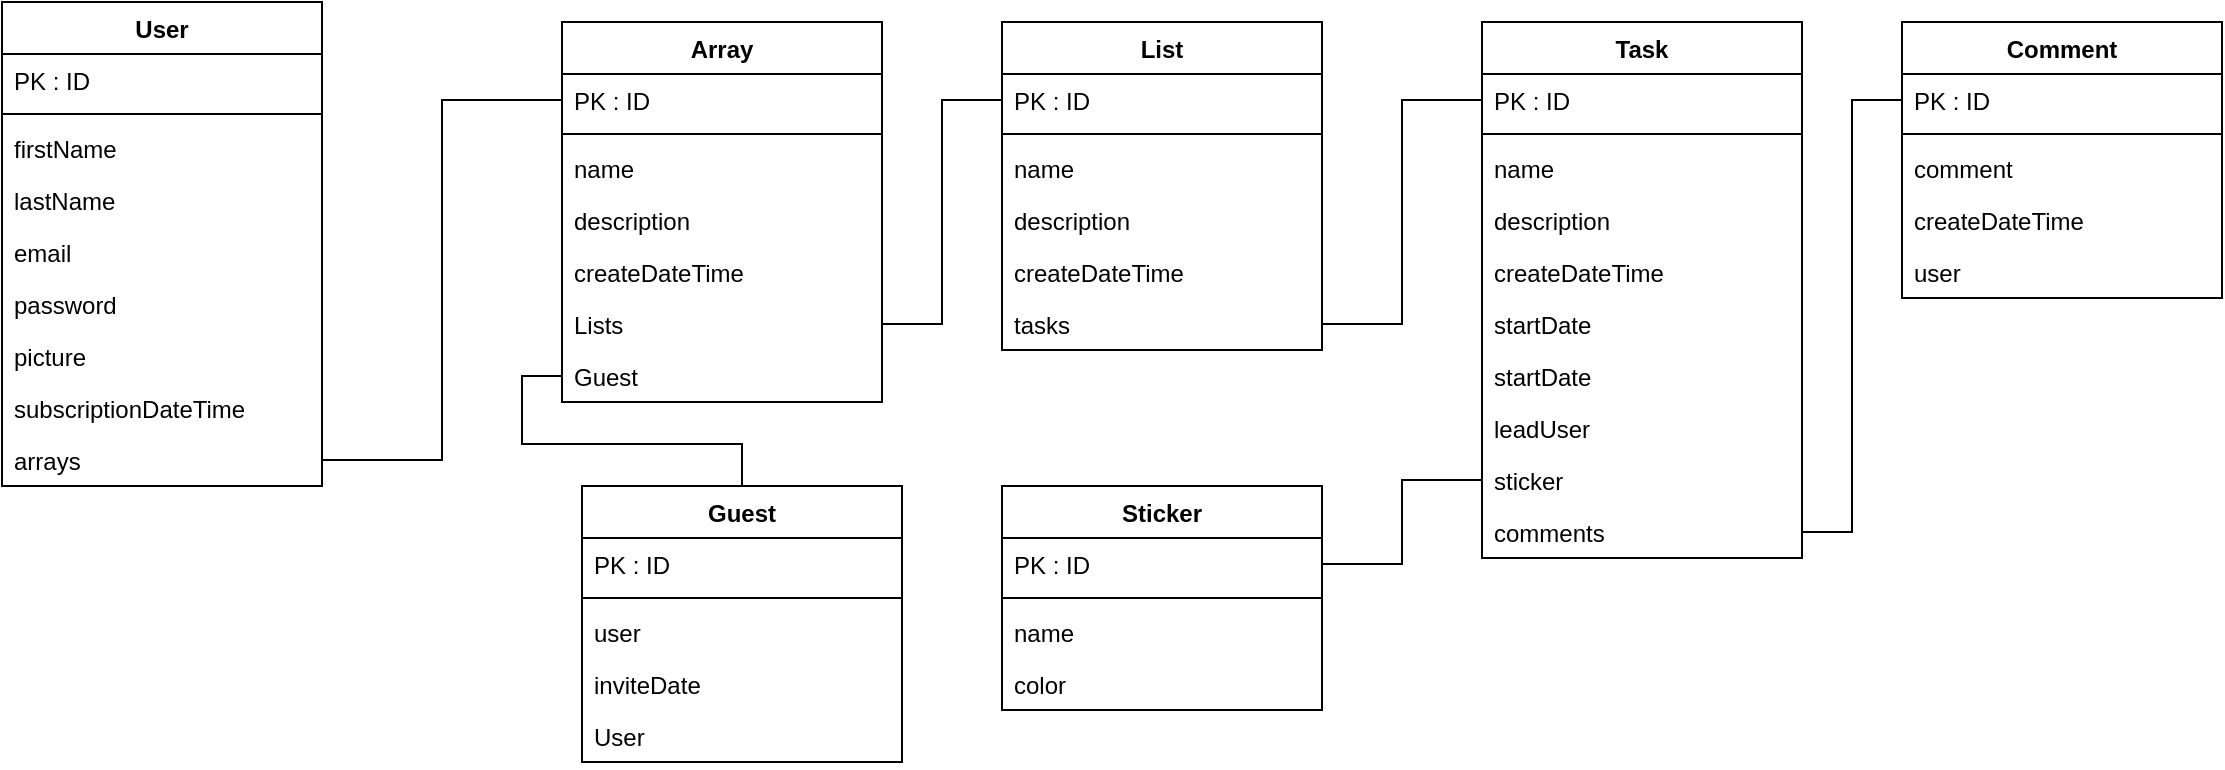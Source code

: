 <mxfile version="14.2.4" type="github">
  <diagram id="HDbMhDB7XsGi5WWxnpXI" name="Page-1">
    <mxGraphModel dx="1490" dy="613" grid="1" gridSize="10" guides="1" tooltips="1" connect="1" arrows="1" fold="1" page="1" pageScale="1" pageWidth="827" pageHeight="1169" math="0" shadow="0">
      <root>
        <mxCell id="0" />
        <mxCell id="1" parent="0" />
        <mxCell id="4TvPpoLYzu6q3lhIc_QF-1" value="Array" style="swimlane;fontStyle=1;align=center;verticalAlign=top;childLayout=stackLayout;horizontal=1;startSize=26;horizontalStack=0;resizeParent=1;resizeParentMax=0;resizeLast=0;collapsible=1;marginBottom=0;" parent="1" vertex="1">
          <mxGeometry x="320" y="120" width="160" height="190" as="geometry" />
        </mxCell>
        <mxCell id="4TvPpoLYzu6q3lhIc_QF-2" value="PK : ID" style="text;strokeColor=none;fillColor=none;align=left;verticalAlign=top;spacingLeft=4;spacingRight=4;overflow=hidden;rotatable=0;points=[[0,0.5],[1,0.5]];portConstraint=eastwest;" parent="4TvPpoLYzu6q3lhIc_QF-1" vertex="1">
          <mxGeometry y="26" width="160" height="26" as="geometry" />
        </mxCell>
        <mxCell id="4TvPpoLYzu6q3lhIc_QF-3" value="" style="line;strokeWidth=1;fillColor=none;align=left;verticalAlign=middle;spacingTop=-1;spacingLeft=3;spacingRight=3;rotatable=0;labelPosition=right;points=[];portConstraint=eastwest;" parent="4TvPpoLYzu6q3lhIc_QF-1" vertex="1">
          <mxGeometry y="52" width="160" height="8" as="geometry" />
        </mxCell>
        <mxCell id="4TvPpoLYzu6q3lhIc_QF-22" value="name&#xa;" style="text;strokeColor=none;fillColor=none;align=left;verticalAlign=top;spacingLeft=4;spacingRight=4;overflow=hidden;rotatable=0;points=[[0,0.5],[1,0.5]];portConstraint=eastwest;" parent="4TvPpoLYzu6q3lhIc_QF-1" vertex="1">
          <mxGeometry y="60" width="160" height="26" as="geometry" />
        </mxCell>
        <mxCell id="4TvPpoLYzu6q3lhIc_QF-23" value="description&#xa;" style="text;strokeColor=none;fillColor=none;align=left;verticalAlign=top;spacingLeft=4;spacingRight=4;overflow=hidden;rotatable=0;points=[[0,0.5],[1,0.5]];portConstraint=eastwest;" parent="4TvPpoLYzu6q3lhIc_QF-1" vertex="1">
          <mxGeometry y="86" width="160" height="26" as="geometry" />
        </mxCell>
        <mxCell id="4TvPpoLYzu6q3lhIc_QF-21" value="createDateTime&#xa;" style="text;strokeColor=none;fillColor=none;align=left;verticalAlign=top;spacingLeft=4;spacingRight=4;overflow=hidden;rotatable=0;points=[[0,0.5],[1,0.5]];portConstraint=eastwest;" parent="4TvPpoLYzu6q3lhIc_QF-1" vertex="1">
          <mxGeometry y="112" width="160" height="26" as="geometry" />
        </mxCell>
        <mxCell id="VicLam8vCwVhrmRGH8Kk-8" value="Lists" style="text;strokeColor=none;fillColor=none;align=left;verticalAlign=top;spacingLeft=4;spacingRight=4;overflow=hidden;rotatable=0;points=[[0,0.5],[1,0.5]];portConstraint=eastwest;" vertex="1" parent="4TvPpoLYzu6q3lhIc_QF-1">
          <mxGeometry y="138" width="160" height="26" as="geometry" />
        </mxCell>
        <mxCell id="4TvPpoLYzu6q3lhIc_QF-4" value="Guest" style="text;strokeColor=none;fillColor=none;align=left;verticalAlign=top;spacingLeft=4;spacingRight=4;overflow=hidden;rotatable=0;points=[[0,0.5],[1,0.5]];portConstraint=eastwest;" parent="4TvPpoLYzu6q3lhIc_QF-1" vertex="1">
          <mxGeometry y="164" width="160" height="26" as="geometry" />
        </mxCell>
        <mxCell id="4TvPpoLYzu6q3lhIc_QF-5" value="User" style="swimlane;fontStyle=1;align=center;verticalAlign=top;childLayout=stackLayout;horizontal=1;startSize=26;horizontalStack=0;resizeParent=1;resizeParentMax=0;resizeLast=0;collapsible=1;marginBottom=0;" parent="1" vertex="1">
          <mxGeometry x="40" y="110" width="160" height="242" as="geometry" />
        </mxCell>
        <mxCell id="4TvPpoLYzu6q3lhIc_QF-6" value="PK : ID" style="text;strokeColor=none;fillColor=none;align=left;verticalAlign=top;spacingLeft=4;spacingRight=4;overflow=hidden;rotatable=0;points=[[0,0.5],[1,0.5]];portConstraint=eastwest;" parent="4TvPpoLYzu6q3lhIc_QF-5" vertex="1">
          <mxGeometry y="26" width="160" height="26" as="geometry" />
        </mxCell>
        <mxCell id="4TvPpoLYzu6q3lhIc_QF-7" value="" style="line;strokeWidth=1;fillColor=none;align=left;verticalAlign=middle;spacingTop=-1;spacingLeft=3;spacingRight=3;rotatable=0;labelPosition=right;points=[];portConstraint=eastwest;" parent="4TvPpoLYzu6q3lhIc_QF-5" vertex="1">
          <mxGeometry y="52" width="160" height="8" as="geometry" />
        </mxCell>
        <mxCell id="4TvPpoLYzu6q3lhIc_QF-10" value="firstName" style="text;strokeColor=none;fillColor=none;align=left;verticalAlign=top;spacingLeft=4;spacingRight=4;overflow=hidden;rotatable=0;points=[[0,0.5],[1,0.5]];portConstraint=eastwest;" parent="4TvPpoLYzu6q3lhIc_QF-5" vertex="1">
          <mxGeometry y="60" width="160" height="26" as="geometry" />
        </mxCell>
        <mxCell id="4TvPpoLYzu6q3lhIc_QF-11" value="lastName&#xa;" style="text;strokeColor=none;fillColor=none;align=left;verticalAlign=top;spacingLeft=4;spacingRight=4;overflow=hidden;rotatable=0;points=[[0,0.5],[1,0.5]];portConstraint=eastwest;" parent="4TvPpoLYzu6q3lhIc_QF-5" vertex="1">
          <mxGeometry y="86" width="160" height="26" as="geometry" />
        </mxCell>
        <mxCell id="4TvPpoLYzu6q3lhIc_QF-12" value="email&#xa;" style="text;strokeColor=none;fillColor=none;align=left;verticalAlign=top;spacingLeft=4;spacingRight=4;overflow=hidden;rotatable=0;points=[[0,0.5],[1,0.5]];portConstraint=eastwest;" parent="4TvPpoLYzu6q3lhIc_QF-5" vertex="1">
          <mxGeometry y="112" width="160" height="26" as="geometry" />
        </mxCell>
        <mxCell id="4TvPpoLYzu6q3lhIc_QF-15" value="password&#xa;&#xa;" style="text;strokeColor=none;fillColor=none;align=left;verticalAlign=top;spacingLeft=4;spacingRight=4;overflow=hidden;rotatable=0;points=[[0,0.5],[1,0.5]];portConstraint=eastwest;" parent="4TvPpoLYzu6q3lhIc_QF-5" vertex="1">
          <mxGeometry y="138" width="160" height="26" as="geometry" />
        </mxCell>
        <mxCell id="4TvPpoLYzu6q3lhIc_QF-24" value="picture&#xa;" style="text;strokeColor=none;fillColor=none;align=left;verticalAlign=top;spacingLeft=4;spacingRight=4;overflow=hidden;rotatable=0;points=[[0,0.5],[1,0.5]];portConstraint=eastwest;" parent="4TvPpoLYzu6q3lhIc_QF-5" vertex="1">
          <mxGeometry y="164" width="160" height="26" as="geometry" />
        </mxCell>
        <mxCell id="4TvPpoLYzu6q3lhIc_QF-13" value="subscriptionDateTime&#xa;&#xa;" style="text;strokeColor=none;fillColor=none;align=left;verticalAlign=top;spacingLeft=4;spacingRight=4;overflow=hidden;rotatable=0;points=[[0,0.5],[1,0.5]];portConstraint=eastwest;" parent="4TvPpoLYzu6q3lhIc_QF-5" vertex="1">
          <mxGeometry y="190" width="160" height="26" as="geometry" />
        </mxCell>
        <mxCell id="4TvPpoLYzu6q3lhIc_QF-8" value="arrays" style="text;strokeColor=none;fillColor=none;align=left;verticalAlign=top;spacingLeft=4;spacingRight=4;overflow=hidden;rotatable=0;points=[[0,0.5],[1,0.5]];portConstraint=eastwest;" parent="4TvPpoLYzu6q3lhIc_QF-5" vertex="1">
          <mxGeometry y="216" width="160" height="26" as="geometry" />
        </mxCell>
        <mxCell id="4TvPpoLYzu6q3lhIc_QF-25" value="List" style="swimlane;fontStyle=1;align=center;verticalAlign=top;childLayout=stackLayout;horizontal=1;startSize=26;horizontalStack=0;resizeParent=1;resizeParentMax=0;resizeLast=0;collapsible=1;marginBottom=0;" parent="1" vertex="1">
          <mxGeometry x="540" y="120" width="160" height="164" as="geometry" />
        </mxCell>
        <mxCell id="4TvPpoLYzu6q3lhIc_QF-26" value="PK : ID" style="text;strokeColor=none;fillColor=none;align=left;verticalAlign=top;spacingLeft=4;spacingRight=4;overflow=hidden;rotatable=0;points=[[0,0.5],[1,0.5]];portConstraint=eastwest;" parent="4TvPpoLYzu6q3lhIc_QF-25" vertex="1">
          <mxGeometry y="26" width="160" height="26" as="geometry" />
        </mxCell>
        <mxCell id="4TvPpoLYzu6q3lhIc_QF-27" value="" style="line;strokeWidth=1;fillColor=none;align=left;verticalAlign=middle;spacingTop=-1;spacingLeft=3;spacingRight=3;rotatable=0;labelPosition=right;points=[];portConstraint=eastwest;" parent="4TvPpoLYzu6q3lhIc_QF-25" vertex="1">
          <mxGeometry y="52" width="160" height="8" as="geometry" />
        </mxCell>
        <mxCell id="4TvPpoLYzu6q3lhIc_QF-28" value="name&#xa;" style="text;strokeColor=none;fillColor=none;align=left;verticalAlign=top;spacingLeft=4;spacingRight=4;overflow=hidden;rotatable=0;points=[[0,0.5],[1,0.5]];portConstraint=eastwest;" parent="4TvPpoLYzu6q3lhIc_QF-25" vertex="1">
          <mxGeometry y="60" width="160" height="26" as="geometry" />
        </mxCell>
        <mxCell id="4TvPpoLYzu6q3lhIc_QF-29" value="description&#xa;" style="text;strokeColor=none;fillColor=none;align=left;verticalAlign=top;spacingLeft=4;spacingRight=4;overflow=hidden;rotatable=0;points=[[0,0.5],[1,0.5]];portConstraint=eastwest;" parent="4TvPpoLYzu6q3lhIc_QF-25" vertex="1">
          <mxGeometry y="86" width="160" height="26" as="geometry" />
        </mxCell>
        <mxCell id="4TvPpoLYzu6q3lhIc_QF-30" value="createDateTime&#xa;" style="text;strokeColor=none;fillColor=none;align=left;verticalAlign=top;spacingLeft=4;spacingRight=4;overflow=hidden;rotatable=0;points=[[0,0.5],[1,0.5]];portConstraint=eastwest;" parent="4TvPpoLYzu6q3lhIc_QF-25" vertex="1">
          <mxGeometry y="112" width="160" height="26" as="geometry" />
        </mxCell>
        <mxCell id="4TvPpoLYzu6q3lhIc_QF-31" value="tasks&#xa;" style="text;strokeColor=none;fillColor=none;align=left;verticalAlign=top;spacingLeft=4;spacingRight=4;overflow=hidden;rotatable=0;points=[[0,0.5],[1,0.5]];portConstraint=eastwest;" parent="4TvPpoLYzu6q3lhIc_QF-25" vertex="1">
          <mxGeometry y="138" width="160" height="26" as="geometry" />
        </mxCell>
        <mxCell id="4TvPpoLYzu6q3lhIc_QF-33" value="Task" style="swimlane;fontStyle=1;align=center;verticalAlign=top;childLayout=stackLayout;horizontal=1;startSize=26;horizontalStack=0;resizeParent=1;resizeParentMax=0;resizeLast=0;collapsible=1;marginBottom=0;" parent="1" vertex="1">
          <mxGeometry x="780" y="120" width="160" height="268" as="geometry" />
        </mxCell>
        <mxCell id="4TvPpoLYzu6q3lhIc_QF-34" value="PK : ID" style="text;strokeColor=none;fillColor=none;align=left;verticalAlign=top;spacingLeft=4;spacingRight=4;overflow=hidden;rotatable=0;points=[[0,0.5],[1,0.5]];portConstraint=eastwest;" parent="4TvPpoLYzu6q3lhIc_QF-33" vertex="1">
          <mxGeometry y="26" width="160" height="26" as="geometry" />
        </mxCell>
        <mxCell id="4TvPpoLYzu6q3lhIc_QF-35" value="" style="line;strokeWidth=1;fillColor=none;align=left;verticalAlign=middle;spacingTop=-1;spacingLeft=3;spacingRight=3;rotatable=0;labelPosition=right;points=[];portConstraint=eastwest;" parent="4TvPpoLYzu6q3lhIc_QF-33" vertex="1">
          <mxGeometry y="52" width="160" height="8" as="geometry" />
        </mxCell>
        <mxCell id="4TvPpoLYzu6q3lhIc_QF-36" value="name&#xa;" style="text;strokeColor=none;fillColor=none;align=left;verticalAlign=top;spacingLeft=4;spacingRight=4;overflow=hidden;rotatable=0;points=[[0,0.5],[1,0.5]];portConstraint=eastwest;" parent="4TvPpoLYzu6q3lhIc_QF-33" vertex="1">
          <mxGeometry y="60" width="160" height="26" as="geometry" />
        </mxCell>
        <mxCell id="4TvPpoLYzu6q3lhIc_QF-37" value="description&#xa;" style="text;strokeColor=none;fillColor=none;align=left;verticalAlign=top;spacingLeft=4;spacingRight=4;overflow=hidden;rotatable=0;points=[[0,0.5],[1,0.5]];portConstraint=eastwest;" parent="4TvPpoLYzu6q3lhIc_QF-33" vertex="1">
          <mxGeometry y="86" width="160" height="26" as="geometry" />
        </mxCell>
        <mxCell id="VicLam8vCwVhrmRGH8Kk-11" value="createDateTime&#xa;" style="text;strokeColor=none;fillColor=none;align=left;verticalAlign=top;spacingLeft=4;spacingRight=4;overflow=hidden;rotatable=0;points=[[0,0.5],[1,0.5]];portConstraint=eastwest;" vertex="1" parent="4TvPpoLYzu6q3lhIc_QF-33">
          <mxGeometry y="112" width="160" height="26" as="geometry" />
        </mxCell>
        <mxCell id="VicLam8vCwVhrmRGH8Kk-13" value="startDate" style="text;strokeColor=none;fillColor=none;align=left;verticalAlign=top;spacingLeft=4;spacingRight=4;overflow=hidden;rotatable=0;points=[[0,0.5],[1,0.5]];portConstraint=eastwest;" vertex="1" parent="4TvPpoLYzu6q3lhIc_QF-33">
          <mxGeometry y="138" width="160" height="26" as="geometry" />
        </mxCell>
        <mxCell id="VicLam8vCwVhrmRGH8Kk-12" value="startDate" style="text;strokeColor=none;fillColor=none;align=left;verticalAlign=top;spacingLeft=4;spacingRight=4;overflow=hidden;rotatable=0;points=[[0,0.5],[1,0.5]];portConstraint=eastwest;" vertex="1" parent="4TvPpoLYzu6q3lhIc_QF-33">
          <mxGeometry y="164" width="160" height="26" as="geometry" />
        </mxCell>
        <mxCell id="VicLam8vCwVhrmRGH8Kk-14" value="leadUser" style="text;strokeColor=none;fillColor=none;align=left;verticalAlign=top;spacingLeft=4;spacingRight=4;overflow=hidden;rotatable=0;points=[[0,0.5],[1,0.5]];portConstraint=eastwest;" vertex="1" parent="4TvPpoLYzu6q3lhIc_QF-33">
          <mxGeometry y="190" width="160" height="26" as="geometry" />
        </mxCell>
        <mxCell id="4TvPpoLYzu6q3lhIc_QF-38" value="sticker" style="text;strokeColor=none;fillColor=none;align=left;verticalAlign=top;spacingLeft=4;spacingRight=4;overflow=hidden;rotatable=0;points=[[0,0.5],[1,0.5]];portConstraint=eastwest;" parent="4TvPpoLYzu6q3lhIc_QF-33" vertex="1">
          <mxGeometry y="216" width="160" height="26" as="geometry" />
        </mxCell>
        <mxCell id="4TvPpoLYzu6q3lhIc_QF-39" value="comments&#xa;" style="text;strokeColor=none;fillColor=none;align=left;verticalAlign=top;spacingLeft=4;spacingRight=4;overflow=hidden;rotatable=0;points=[[0,0.5],[1,0.5]];portConstraint=eastwest;" parent="4TvPpoLYzu6q3lhIc_QF-33" vertex="1">
          <mxGeometry y="242" width="160" height="26" as="geometry" />
        </mxCell>
        <mxCell id="4TvPpoLYzu6q3lhIc_QF-42" value="Comment" style="swimlane;fontStyle=1;align=center;verticalAlign=top;childLayout=stackLayout;horizontal=1;startSize=26;horizontalStack=0;resizeParent=1;resizeParentMax=0;resizeLast=0;collapsible=1;marginBottom=0;" parent="1" vertex="1">
          <mxGeometry x="990" y="120" width="160" height="138" as="geometry" />
        </mxCell>
        <mxCell id="4TvPpoLYzu6q3lhIc_QF-43" value="PK : ID" style="text;strokeColor=none;fillColor=none;align=left;verticalAlign=top;spacingLeft=4;spacingRight=4;overflow=hidden;rotatable=0;points=[[0,0.5],[1,0.5]];portConstraint=eastwest;" parent="4TvPpoLYzu6q3lhIc_QF-42" vertex="1">
          <mxGeometry y="26" width="160" height="26" as="geometry" />
        </mxCell>
        <mxCell id="4TvPpoLYzu6q3lhIc_QF-44" value="" style="line;strokeWidth=1;fillColor=none;align=left;verticalAlign=middle;spacingTop=-1;spacingLeft=3;spacingRight=3;rotatable=0;labelPosition=right;points=[];portConstraint=eastwest;" parent="4TvPpoLYzu6q3lhIc_QF-42" vertex="1">
          <mxGeometry y="52" width="160" height="8" as="geometry" />
        </mxCell>
        <mxCell id="4TvPpoLYzu6q3lhIc_QF-46" value="comment" style="text;strokeColor=none;fillColor=none;align=left;verticalAlign=top;spacingLeft=4;spacingRight=4;overflow=hidden;rotatable=0;points=[[0,0.5],[1,0.5]];portConstraint=eastwest;" parent="4TvPpoLYzu6q3lhIc_QF-42" vertex="1">
          <mxGeometry y="60" width="160" height="26" as="geometry" />
        </mxCell>
        <mxCell id="4TvPpoLYzu6q3lhIc_QF-47" value="createDateTime&#xa;" style="text;strokeColor=none;fillColor=none;align=left;verticalAlign=top;spacingLeft=4;spacingRight=4;overflow=hidden;rotatable=0;points=[[0,0.5],[1,0.5]];portConstraint=eastwest;" parent="4TvPpoLYzu6q3lhIc_QF-42" vertex="1">
          <mxGeometry y="86" width="160" height="26" as="geometry" />
        </mxCell>
        <mxCell id="4TvPpoLYzu6q3lhIc_QF-48" value="user&#xa;" style="text;strokeColor=none;fillColor=none;align=left;verticalAlign=top;spacingLeft=4;spacingRight=4;overflow=hidden;rotatable=0;points=[[0,0.5],[1,0.5]];portConstraint=eastwest;" parent="4TvPpoLYzu6q3lhIc_QF-42" vertex="1">
          <mxGeometry y="112" width="160" height="26" as="geometry" />
        </mxCell>
        <mxCell id="4TvPpoLYzu6q3lhIc_QF-51" style="edgeStyle=orthogonalEdgeStyle;rounded=0;orthogonalLoop=1;jettySize=auto;html=1;entryX=1;entryY=0.5;entryDx=0;entryDy=0;startArrow=none;startFill=0;endArrow=none;endFill=0;" parent="1" source="4TvPpoLYzu6q3lhIc_QF-2" target="4TvPpoLYzu6q3lhIc_QF-8" edge="1">
          <mxGeometry relative="1" as="geometry" />
        </mxCell>
        <mxCell id="4TvPpoLYzu6q3lhIc_QF-52" style="edgeStyle=orthogonalEdgeStyle;rounded=0;orthogonalLoop=1;jettySize=auto;html=1;entryX=1;entryY=0.5;entryDx=0;entryDy=0;endArrow=none;endFill=0;" parent="1" source="4TvPpoLYzu6q3lhIc_QF-26" target="VicLam8vCwVhrmRGH8Kk-8" edge="1">
          <mxGeometry relative="1" as="geometry" />
        </mxCell>
        <mxCell id="4TvPpoLYzu6q3lhIc_QF-53" style="edgeStyle=orthogonalEdgeStyle;rounded=0;orthogonalLoop=1;jettySize=auto;html=1;entryX=1;entryY=0.5;entryDx=0;entryDy=0;endArrow=none;endFill=0;" parent="1" source="4TvPpoLYzu6q3lhIc_QF-34" target="4TvPpoLYzu6q3lhIc_QF-31" edge="1">
          <mxGeometry relative="1" as="geometry" />
        </mxCell>
        <mxCell id="4TvPpoLYzu6q3lhIc_QF-54" style="edgeStyle=orthogonalEdgeStyle;rounded=0;orthogonalLoop=1;jettySize=auto;html=1;entryX=1;entryY=0.5;entryDx=0;entryDy=0;endArrow=none;endFill=0;" parent="1" source="4TvPpoLYzu6q3lhIc_QF-43" target="4TvPpoLYzu6q3lhIc_QF-39" edge="1">
          <mxGeometry relative="1" as="geometry" />
        </mxCell>
        <mxCell id="VicLam8vCwVhrmRGH8Kk-10" style="edgeStyle=orthogonalEdgeStyle;rounded=0;orthogonalLoop=1;jettySize=auto;html=1;entryX=0;entryY=0.5;entryDx=0;entryDy=0;endArrow=none;endFill=0;" edge="1" parent="1" source="VicLam8vCwVhrmRGH8Kk-1" target="4TvPpoLYzu6q3lhIc_QF-4">
          <mxGeometry relative="1" as="geometry" />
        </mxCell>
        <mxCell id="VicLam8vCwVhrmRGH8Kk-1" value="Guest" style="swimlane;fontStyle=1;align=center;verticalAlign=top;childLayout=stackLayout;horizontal=1;startSize=26;horizontalStack=0;resizeParent=1;resizeParentMax=0;resizeLast=0;collapsible=1;marginBottom=0;" vertex="1" parent="1">
          <mxGeometry x="330" y="352" width="160" height="138" as="geometry" />
        </mxCell>
        <mxCell id="VicLam8vCwVhrmRGH8Kk-2" value="PK : ID" style="text;strokeColor=none;fillColor=none;align=left;verticalAlign=top;spacingLeft=4;spacingRight=4;overflow=hidden;rotatable=0;points=[[0,0.5],[1,0.5]];portConstraint=eastwest;" vertex="1" parent="VicLam8vCwVhrmRGH8Kk-1">
          <mxGeometry y="26" width="160" height="26" as="geometry" />
        </mxCell>
        <mxCell id="VicLam8vCwVhrmRGH8Kk-3" value="" style="line;strokeWidth=1;fillColor=none;align=left;verticalAlign=middle;spacingTop=-1;spacingLeft=3;spacingRight=3;rotatable=0;labelPosition=right;points=[];portConstraint=eastwest;" vertex="1" parent="VicLam8vCwVhrmRGH8Kk-1">
          <mxGeometry y="52" width="160" height="8" as="geometry" />
        </mxCell>
        <mxCell id="VicLam8vCwVhrmRGH8Kk-4" value="user" style="text;strokeColor=none;fillColor=none;align=left;verticalAlign=top;spacingLeft=4;spacingRight=4;overflow=hidden;rotatable=0;points=[[0,0.5],[1,0.5]];portConstraint=eastwest;" vertex="1" parent="VicLam8vCwVhrmRGH8Kk-1">
          <mxGeometry y="60" width="160" height="26" as="geometry" />
        </mxCell>
        <mxCell id="VicLam8vCwVhrmRGH8Kk-5" value="inviteDate" style="text;strokeColor=none;fillColor=none;align=left;verticalAlign=top;spacingLeft=4;spacingRight=4;overflow=hidden;rotatable=0;points=[[0,0.5],[1,0.5]];portConstraint=eastwest;" vertex="1" parent="VicLam8vCwVhrmRGH8Kk-1">
          <mxGeometry y="86" width="160" height="26" as="geometry" />
        </mxCell>
        <mxCell id="VicLam8vCwVhrmRGH8Kk-7" value="User" style="text;strokeColor=none;fillColor=none;align=left;verticalAlign=top;spacingLeft=4;spacingRight=4;overflow=hidden;rotatable=0;points=[[0,0.5],[1,0.5]];portConstraint=eastwest;" vertex="1" parent="VicLam8vCwVhrmRGH8Kk-1">
          <mxGeometry y="112" width="160" height="26" as="geometry" />
        </mxCell>
        <mxCell id="VicLam8vCwVhrmRGH8Kk-15" value="Sticker" style="swimlane;fontStyle=1;align=center;verticalAlign=top;childLayout=stackLayout;horizontal=1;startSize=26;horizontalStack=0;resizeParent=1;resizeParentMax=0;resizeLast=0;collapsible=1;marginBottom=0;" vertex="1" parent="1">
          <mxGeometry x="540" y="352" width="160" height="112" as="geometry" />
        </mxCell>
        <mxCell id="VicLam8vCwVhrmRGH8Kk-16" value="PK : ID" style="text;strokeColor=none;fillColor=none;align=left;verticalAlign=top;spacingLeft=4;spacingRight=4;overflow=hidden;rotatable=0;points=[[0,0.5],[1,0.5]];portConstraint=eastwest;" vertex="1" parent="VicLam8vCwVhrmRGH8Kk-15">
          <mxGeometry y="26" width="160" height="26" as="geometry" />
        </mxCell>
        <mxCell id="VicLam8vCwVhrmRGH8Kk-17" value="" style="line;strokeWidth=1;fillColor=none;align=left;verticalAlign=middle;spacingTop=-1;spacingLeft=3;spacingRight=3;rotatable=0;labelPosition=right;points=[];portConstraint=eastwest;" vertex="1" parent="VicLam8vCwVhrmRGH8Kk-15">
          <mxGeometry y="52" width="160" height="8" as="geometry" />
        </mxCell>
        <mxCell id="VicLam8vCwVhrmRGH8Kk-23" value="name&#xa;" style="text;strokeColor=none;fillColor=none;align=left;verticalAlign=top;spacingLeft=4;spacingRight=4;overflow=hidden;rotatable=0;points=[[0,0.5],[1,0.5]];portConstraint=eastwest;" vertex="1" parent="VicLam8vCwVhrmRGH8Kk-15">
          <mxGeometry y="60" width="160" height="26" as="geometry" />
        </mxCell>
        <mxCell id="VicLam8vCwVhrmRGH8Kk-18" value="color" style="text;strokeColor=none;fillColor=none;align=left;verticalAlign=top;spacingLeft=4;spacingRight=4;overflow=hidden;rotatable=0;points=[[0,0.5],[1,0.5]];portConstraint=eastwest;" vertex="1" parent="VicLam8vCwVhrmRGH8Kk-15">
          <mxGeometry y="86" width="160" height="26" as="geometry" />
        </mxCell>
        <mxCell id="VicLam8vCwVhrmRGH8Kk-22" style="edgeStyle=orthogonalEdgeStyle;rounded=0;orthogonalLoop=1;jettySize=auto;html=1;entryX=1;entryY=0.5;entryDx=0;entryDy=0;endArrow=none;endFill=0;" edge="1" parent="1" source="4TvPpoLYzu6q3lhIc_QF-38" target="VicLam8vCwVhrmRGH8Kk-16">
          <mxGeometry relative="1" as="geometry" />
        </mxCell>
      </root>
    </mxGraphModel>
  </diagram>
</mxfile>
